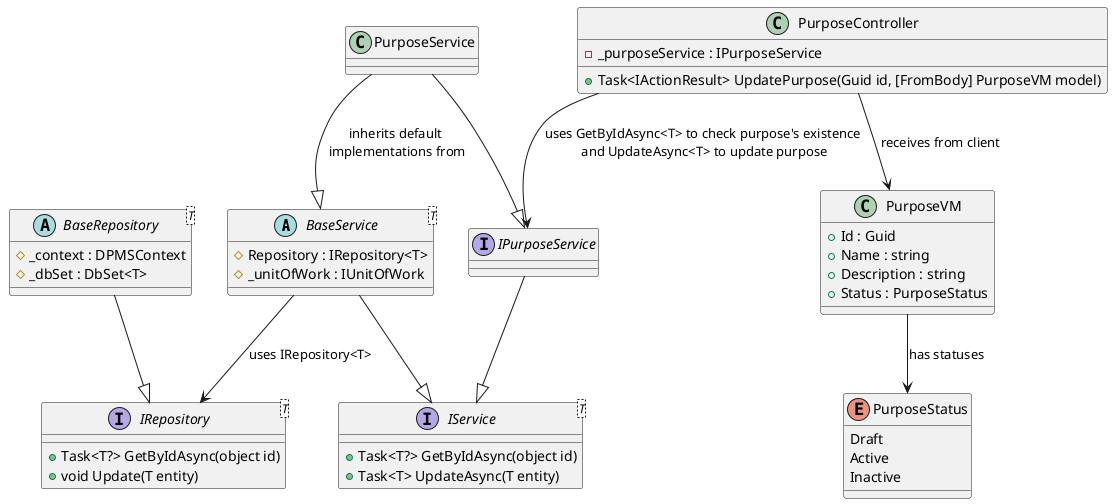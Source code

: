 @startuml

abstract class BaseService<T> {
    #Repository : IRepository<T>
    #_unitOfWork : IUnitOfWork
}

abstract class BaseRepository<T> {
    #_context : DPMSContext
    #_dbSet : DbSet<T>
}

interface IRepository<T> {
    +Task<T?> GetByIdAsync(object id)
    +void Update(T entity)
}

BaseRepository --|> IRepository

BaseService --|> IService
BaseService --> IRepository : uses IRepository<T>

class PurposeController {
    -_purposeService : IPurposeService

    +Task<IActionResult> UpdatePurpose(Guid id, [FromBody] PurposeVM model)
}

class PurposeVM {
    +Id : Guid
    +Name : string
    +Description : string
    +Status : PurposeStatus
}

enum PurposeStatus {
    Draft
    Active
    Inactive
}

PurposeVM --> PurposeStatus : has statuses

class PurposeService {
}

interface IPurposeService {
}

interface IService<T> {
    +Task<T?> GetByIdAsync(object id)
    +Task<T> UpdateAsync(T entity)
}

IPurposeService --|> IService
PurposeService --|> IPurposeService
PurposeService --|> BaseService : inherits default \nimplementations from
PurposeController --> IPurposeService : uses GetByIdAsync<T> to check purpose's existence\n and UpdateAsync<T> to update purpose
PurposeController --> PurposeVM : receives from client

@enduml